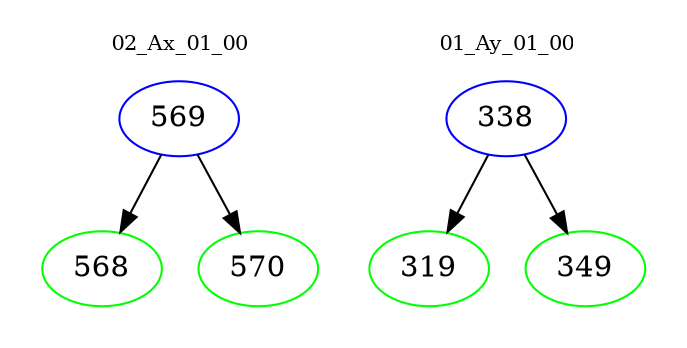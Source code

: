 digraph{
subgraph cluster_0 {
color = white
label = "02_Ax_01_00";
fontsize=10;
T0_569 [label="569", color="blue"]
T0_569 -> T0_568 [color="black"]
T0_568 [label="568", color="green"]
T0_569 -> T0_570 [color="black"]
T0_570 [label="570", color="green"]
}
subgraph cluster_1 {
color = white
label = "01_Ay_01_00";
fontsize=10;
T1_338 [label="338", color="blue"]
T1_338 -> T1_319 [color="black"]
T1_319 [label="319", color="green"]
T1_338 -> T1_349 [color="black"]
T1_349 [label="349", color="green"]
}
}
